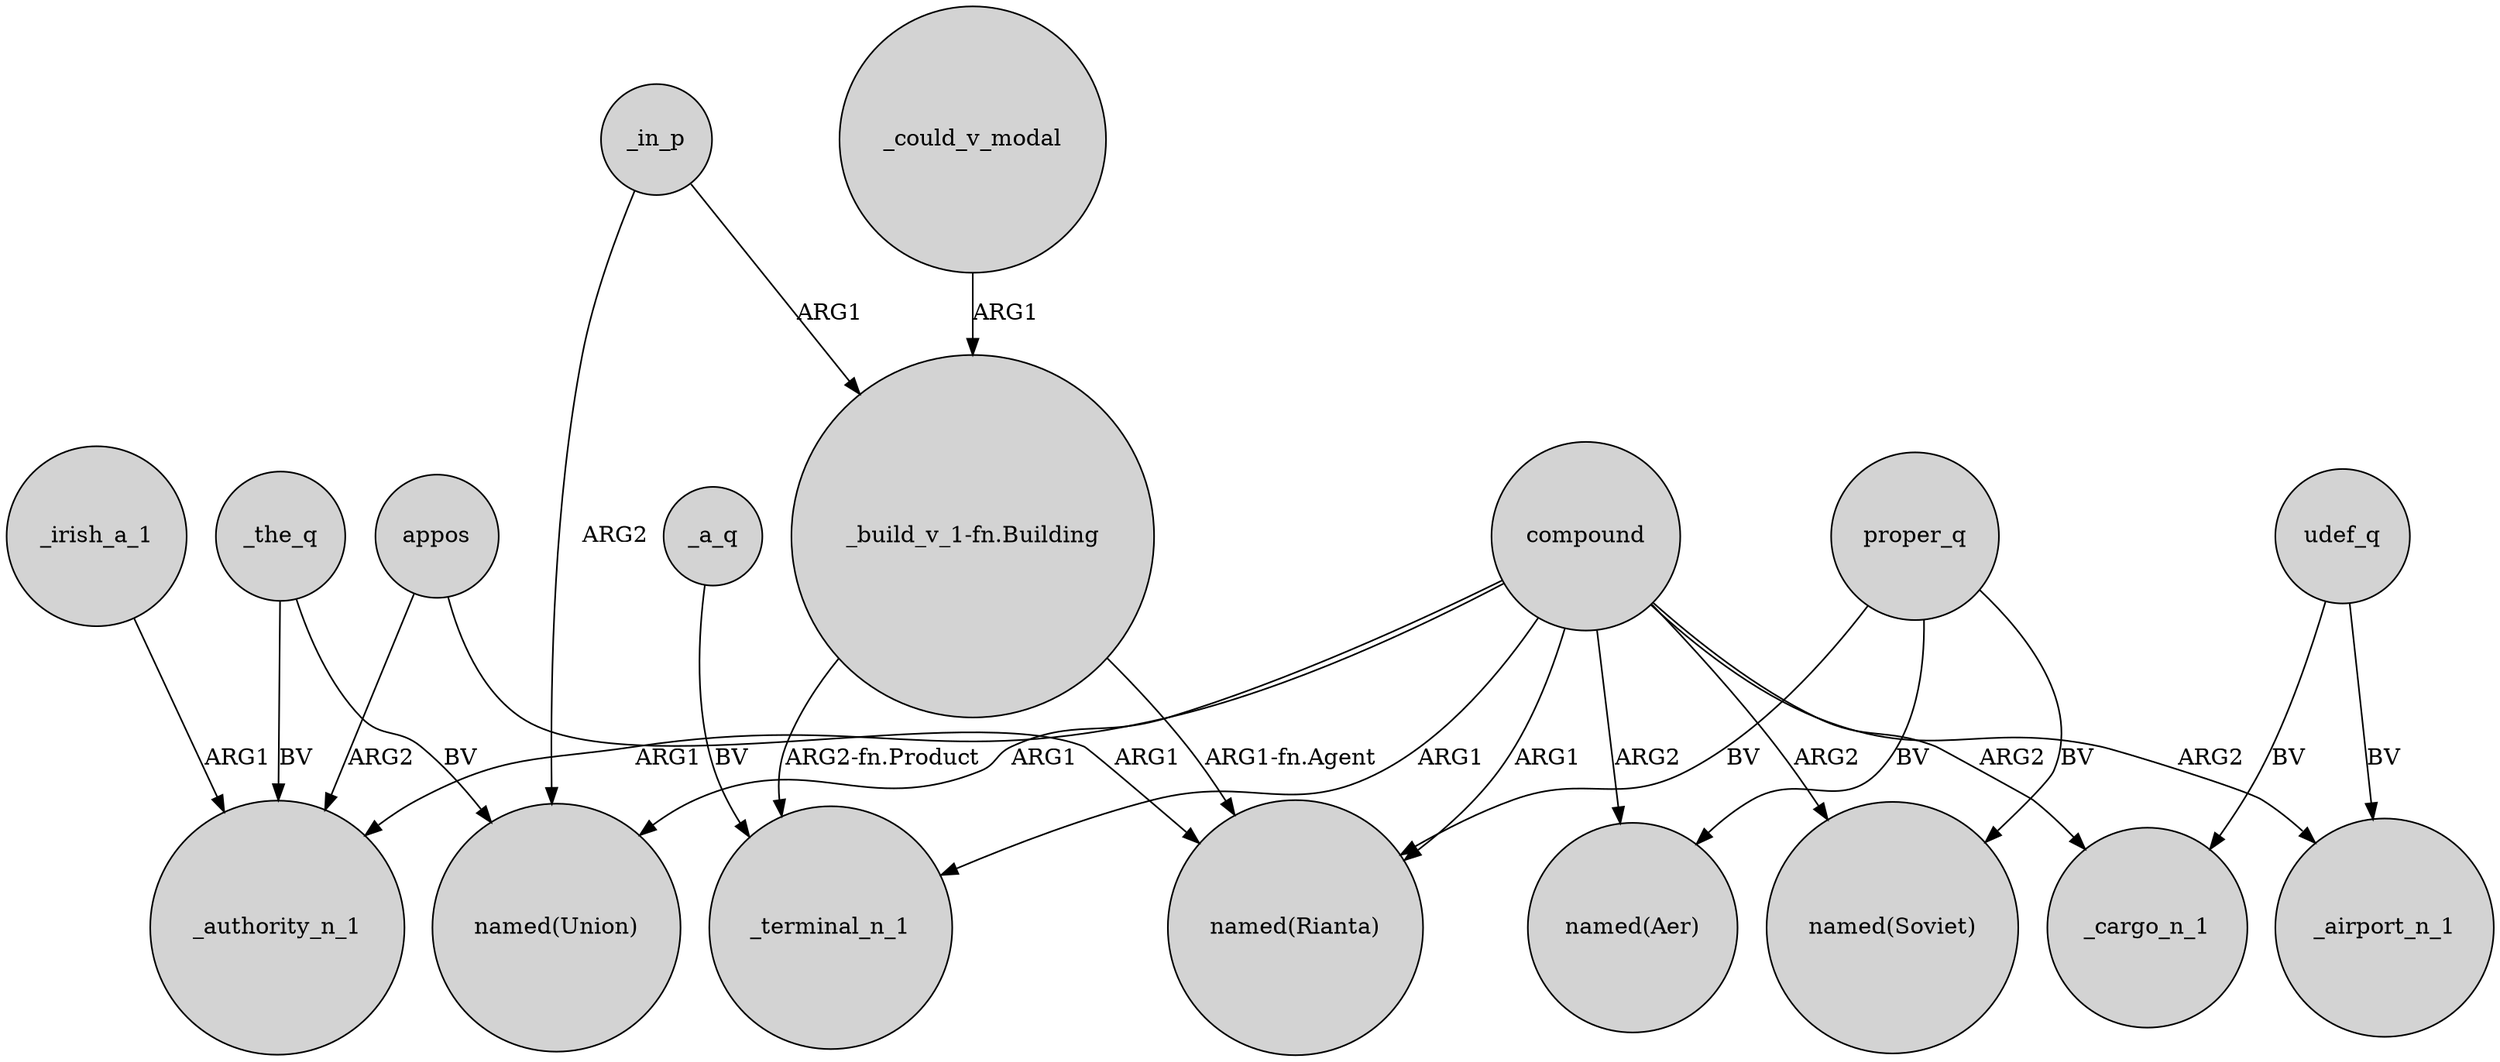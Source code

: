 digraph {
	node [shape=circle style=filled]
	_irish_a_1 -> _authority_n_1 [label=ARG1]
	_the_q -> _authority_n_1 [label=BV]
	compound -> _authority_n_1 [label=ARG1]
	"_build_v_1-fn.Building" -> _terminal_n_1 [label="ARG2-fn.Product"]
	compound -> "named(Aer)" [label=ARG2]
	_in_p -> "_build_v_1-fn.Building" [label=ARG1]
	udef_q -> _cargo_n_1 [label=BV]
	_could_v_modal -> "_build_v_1-fn.Building" [label=ARG1]
	proper_q -> "named(Soviet)" [label=BV]
	_a_q -> _terminal_n_1 [label=BV]
	_the_q -> "named(Union)" [label=BV]
	_in_p -> "named(Union)" [label=ARG2]
	proper_q -> "named(Rianta)" [label=BV]
	udef_q -> _airport_n_1 [label=BV]
	compound -> "named(Rianta)" [label=ARG1]
	compound -> _terminal_n_1 [label=ARG1]
	proper_q -> "named(Aer)" [label=BV]
	compound -> "named(Union)" [label=ARG1]
	compound -> "named(Soviet)" [label=ARG2]
	compound -> _airport_n_1 [label=ARG2]
	compound -> _cargo_n_1 [label=ARG2]
	appos -> _authority_n_1 [label=ARG2]
	"_build_v_1-fn.Building" -> "named(Rianta)" [label="ARG1-fn.Agent"]
	appos -> "named(Rianta)" [label=ARG1]
}
